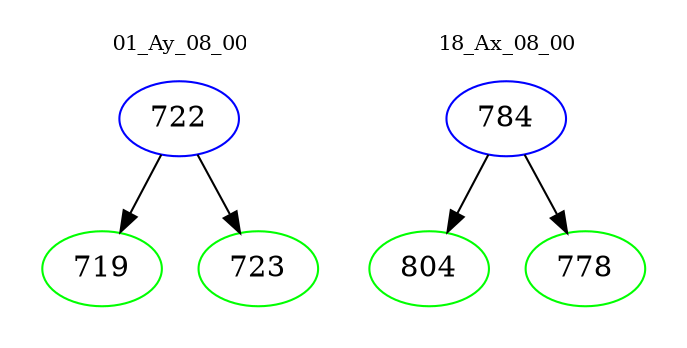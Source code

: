 digraph{
subgraph cluster_0 {
color = white
label = "01_Ay_08_00";
fontsize=10;
T0_722 [label="722", color="blue"]
T0_722 -> T0_719 [color="black"]
T0_719 [label="719", color="green"]
T0_722 -> T0_723 [color="black"]
T0_723 [label="723", color="green"]
}
subgraph cluster_1 {
color = white
label = "18_Ax_08_00";
fontsize=10;
T1_784 [label="784", color="blue"]
T1_784 -> T1_804 [color="black"]
T1_804 [label="804", color="green"]
T1_784 -> T1_778 [color="black"]
T1_778 [label="778", color="green"]
}
}

